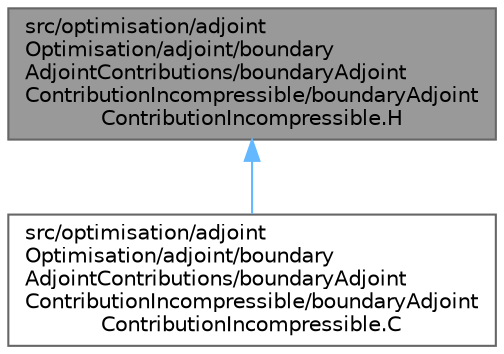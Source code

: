 digraph "src/optimisation/adjointOptimisation/adjoint/boundaryAdjointContributions/boundaryAdjointContributionIncompressible/boundaryAdjointContributionIncompressible.H"
{
 // LATEX_PDF_SIZE
  bgcolor="transparent";
  edge [fontname=Helvetica,fontsize=10,labelfontname=Helvetica,labelfontsize=10];
  node [fontname=Helvetica,fontsize=10,shape=box,height=0.2,width=0.4];
  Node1 [id="Node000001",label="src/optimisation/adjoint\lOptimisation/adjoint/boundary\lAdjointContributions/boundaryAdjoint\lContributionIncompressible/boundaryAdjoint\lContributionIncompressible.H",height=0.2,width=0.4,color="gray40", fillcolor="grey60", style="filled", fontcolor="black",tooltip=" "];
  Node1 -> Node2 [id="edge1_Node000001_Node000002",dir="back",color="steelblue1",style="solid",tooltip=" "];
  Node2 [id="Node000002",label="src/optimisation/adjoint\lOptimisation/adjoint/boundary\lAdjointContributions/boundaryAdjoint\lContributionIncompressible/boundaryAdjoint\lContributionIncompressible.C",height=0.2,width=0.4,color="grey40", fillcolor="white", style="filled",URL="$boundaryAdjointContributionIncompressible_8C.html",tooltip=" "];
}

